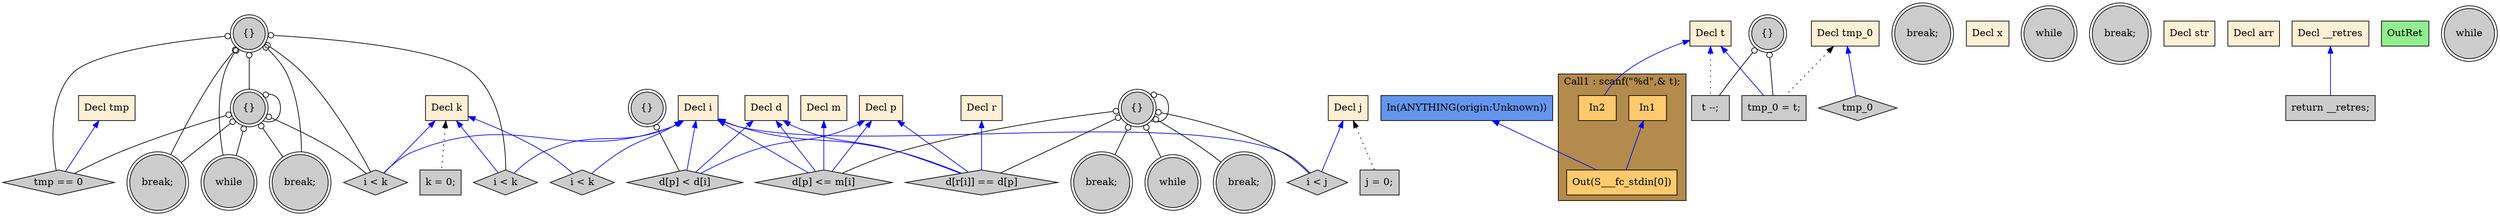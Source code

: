 digraph G {
  rankdir=TB;
  node [style="filled", ];
  32 [label="tmp == 0", fillcolor="#CCCCCC", shape=diamond, ];
  33 [label="break;", fillcolor="#CCCCCC", shape=doublecircle, ];
  34 [label="i < k", fillcolor="#CCCCCC", shape=diamond, ];
  2 [label="Decl t", fillcolor="#FFEFD5", shape=box, ];
  35 [label="break;", fillcolor="#CCCCCC", shape=doublecircle, ];
  3 [label="Decl x", fillcolor="#FFEFD5", shape=box, ];
  36 [label="while", fillcolor="#CCCCCC", shape=doublecircle, ];
  4 [label="Decl k", fillcolor="#FFEFD5", shape=box, ];
  37 [label="i < k", fillcolor="#CCCCCC", shape=diamond, ];
  5 [label="Decl j", fillcolor="#FFEFD5", shape=box, ];
  38 [label="{}", fillcolor="#CCCCCC", shape=doublecircle, ];
  6 [label="Decl i", fillcolor="#FFEFD5", shape=box, ];
  39 [label="d[p] < d[i]", fillcolor="#CCCCCC", shape=diamond, ];
  7 [label="Decl p", fillcolor="#FFEFD5", shape=box, ];
  40 [label="break;", fillcolor="#CCCCCC", shape=doublecircle, ];
  8 [label="Decl d", fillcolor="#FFEFD5", shape=box, ];
  41 [label="while", fillcolor="#CCCCCC", shape=doublecircle, ];
  9 [label="Decl m", fillcolor="#FFEFD5", shape=box, ];
  42 [label="i < j", fillcolor="#CCCCCC", shape=diamond, ];
  10 [label="Decl r", fillcolor="#FFEFD5", shape=box, ];
  43 [label="{}", fillcolor="#CCCCCC", shape=doublecircle, ];
  11 [label="Decl str", fillcolor="#FFEFD5", shape=box, ];
  44 [label="d[p] <= m[i]", fillcolor="#CCCCCC", shape=diamond, ];
  12 [label="Decl arr", fillcolor="#FFEFD5", shape=box, ];
  45 [label="d[r[i]] == d[p]", fillcolor="#CCCCCC", shape=diamond, ];
  13 [label="Decl tmp", fillcolor="#FFEFD5", shape=box, ];
  46 [label="break;", fillcolor="#CCCCCC", shape=doublecircle, ];
  14 [label="Decl tmp_0", fillcolor="#FFEFD5", shape=box, ];
  47 [label="break;", fillcolor="#CCCCCC", shape=doublecircle, ];
  15 [label="Decl __retres", fillcolor="#FFEFD5", shape=box, ];
  48 [label="return __retres;", fillcolor="#CCCCCC", shape=box, ];
  49 [label="OutRet", fillcolor="#90EE90", shape=box, ];
  17 [label="In1", fillcolor="#FFCA6E", shape=box, ];
  50 [label="In(ANYTHING(origin:Unknown))", fillcolor="#6495ED", shape=box, ];
  18 [label="In2", fillcolor="#FFCA6E", shape=box, ];
  19 [label="Out(S___fc_stdin[0])", fillcolor="#FFCA6E", shape=box, ];
  20 [label="k = 0;", fillcolor="#CCCCCC", shape=box, ];
  21 [label="j = 0;", fillcolor="#CCCCCC", shape=box, ];
  22 [label="while", fillcolor="#CCCCCC", shape=doublecircle, ];
  23 [label="{}", fillcolor="#CCCCCC", shape=doublecircle, ];
  24 [label="tmp_0 = t;", fillcolor="#CCCCCC", shape=box, ];
  25 [label="t --;", fillcolor="#CCCCCC", shape=box, ];
  26 [label="tmp_0", fillcolor="#CCCCCC", shape=diamond, ];
  27 [label="{}", fillcolor="#CCCCCC", shape=doublecircle, ];
  28 [label="while", fillcolor="#CCCCCC", shape=doublecircle, ];
  29 [label="i < k", fillcolor="#CCCCCC", shape=diamond, ];
  30 [label="break;", fillcolor="#CCCCCC", shape=doublecircle, ];
  31 [label="{}", fillcolor="#CCCCCC", shape=doublecircle, ];
  
  subgraph cluster_Call1 { label="Call1 : scanf(\"%d\",& t);";
                           fillcolor="#B38B4D"; style="filled"; 19;18;17;
     };
  
  edge [dir=back, ];
  13 -> 32 [color="#0000FF", ];
  27 -> 32 [color="#000000", arrowtail=odot, ];
  31 -> 32 [color="#000000", arrowtail=odot, ];
  27 -> 33 [color="#000000", arrowtail=odot, ];
  31 -> 33 [color="#000000", arrowtail=odot, ];
  4 -> 34 [color="#0000FF", ];
  6 -> 34 [color="#0000FF", ];
  27 -> 34 [color="#000000", arrowtail=odot, ];
  4 -> 37 [color="#0000FF", ];
  6 -> 37 [color="#0000FF", ];
  6 -> 39 [color="#0000FF", ];
  7 -> 39 [color="#0000FF", ];
  8 -> 39 [color="#0000FF", ];
  38 -> 39 [color="#000000", arrowtail=odot, ];
  43 -> 41 [color="#000000", arrowtail=odot, ];
  5 -> 42 [color="#0000FF", ];
  6 -> 42 [color="#0000FF", ];
  43 -> 42 [color="#000000", arrowtail=odot, ];
  43 -> 43 [color="#000000", arrowtail=odot, ];
  6 -> 44 [color="#0000FF", ];
  7 -> 44 [color="#0000FF", ];
  8 -> 44 [color="#0000FF", ];
  9 -> 44 [color="#0000FF", ];
  43 -> 44 [color="#000000", arrowtail=odot, ];
  6 -> 45 [color="#0000FF", ];
  7 -> 45 [color="#0000FF", ];
  8 -> 45 [color="#0000FF", ];
  10 -> 45 [color="#0000FF", ];
  43 -> 45 [color="#000000", arrowtail=odot, ];
  43 -> 46 [color="#000000", arrowtail=odot, ];
  43 -> 47 [color="#000000", arrowtail=odot, ];
  15 -> 48 [color="#0000FF", ];
  2 -> 18 [color="#0000FF", ];
  17 -> 19 [color="#0000FF", ];
  50 -> 19 [color="#0000FF", ];
  4 -> 20 [color="#000000", style="dotted", ];
  5 -> 21 [color="#000000", style="dotted", ];
  2 -> 24 [color="#0000FF", ];
  14 -> 24 [color="#000000", style="dotted", ];
  23 -> 24 [color="#000000", arrowtail=odot, ];
  2 -> 25 [color="#0000FF", style="dotted", ];
  23 -> 25 [color="#000000", arrowtail=odot, ];
  14 -> 26 [color="#0000FF", ];
  27 -> 28 [color="#000000", arrowtail=odot, ];
  31 -> 28 [color="#000000", arrowtail=odot, ];
  4 -> 29 [color="#0000FF", ];
  6 -> 29 [color="#0000FF", ];
  27 -> 29 [color="#000000", arrowtail=odot, ];
  31 -> 29 [color="#000000", arrowtail=odot, ];
  27 -> 30 [color="#000000", arrowtail=odot, ];
  31 -> 30 [color="#000000", arrowtail=odot, ];
  27 -> 31 [color="#000000", arrowtail=odot, ];
  31 -> 31 [color="#000000", arrowtail=odot, ];
  
  }